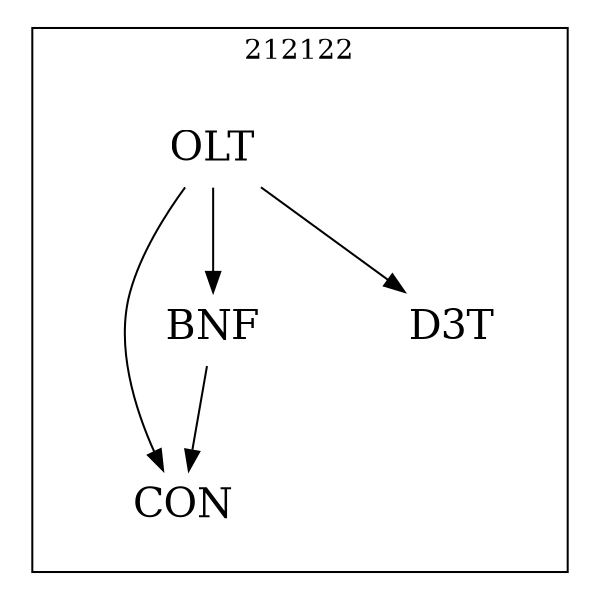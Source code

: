strict digraph DAGS {
	size = "4,4!" ; ratio ="fill"; subgraph cluster_0{
			labeldoc = "t";
			label = "212122";node	[label= CON, shape = plaintext, fontsize=20] CON;node	[label= BNF, shape = plaintext, fontsize=20] BNF;node	[label= D3T, shape = plaintext, fontsize=20] D3T;node	[label= OLT, shape = plaintext, fontsize=20] OLT;
BNF->CON;
OLT->CON;
OLT->BNF;
OLT->D3T;
	}}